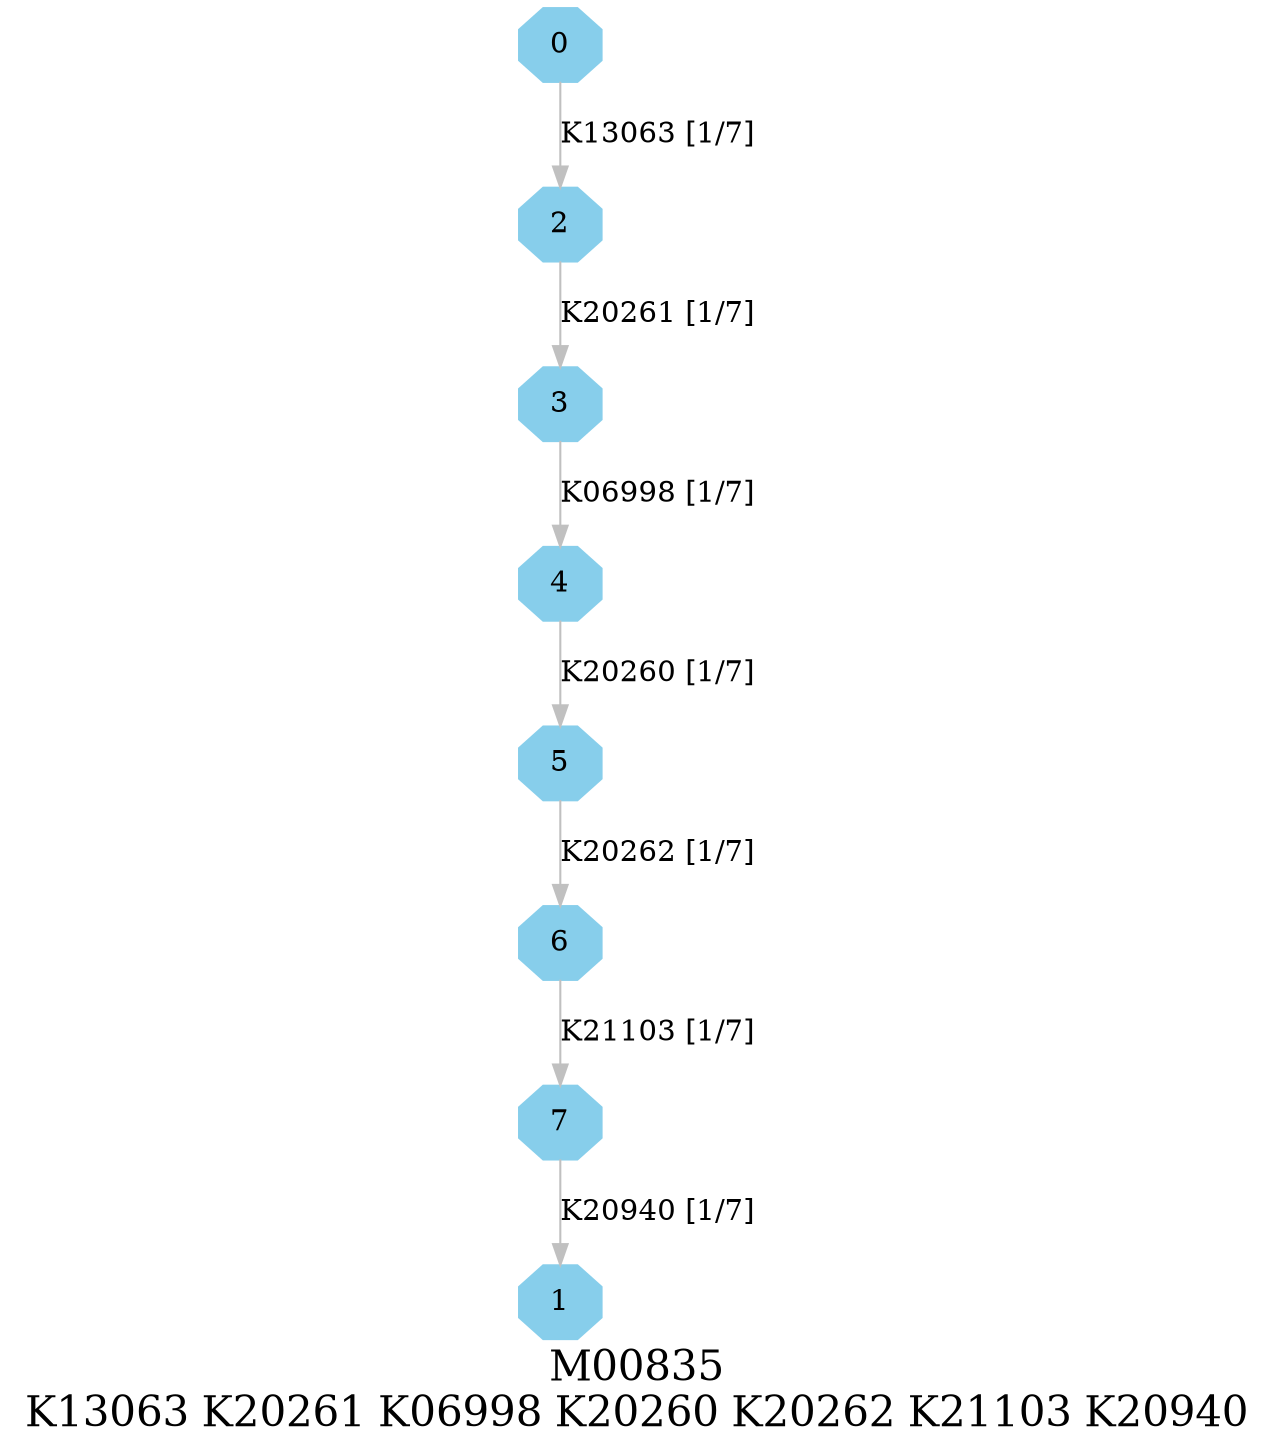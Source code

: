 digraph G {
graph [label="M00835
K13063 K20261 K06998 K20260 K20262 K21103 K20940",fontsize=20];
node [shape=box,style=filled];
edge [len=3,color=grey];
{node [width=.3,height=.3,shape=octagon,style=filled,color=skyblue] 0 1 2 3 4 5 6 7 }
0 -> 2 [label="K13063 [1/7]"];
2 -> 3 [label="K20261 [1/7]"];
3 -> 4 [label="K06998 [1/7]"];
4 -> 5 [label="K20260 [1/7]"];
5 -> 6 [label="K20262 [1/7]"];
6 -> 7 [label="K21103 [1/7]"];
7 -> 1 [label="K20940 [1/7]"];
}